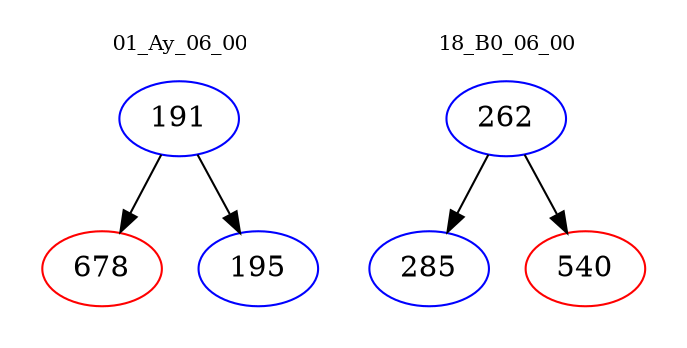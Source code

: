 digraph{
subgraph cluster_0 {
color = white
label = "01_Ay_06_00";
fontsize=10;
T0_191 [label="191", color="blue"]
T0_191 -> T0_678 [color="black"]
T0_678 [label="678", color="red"]
T0_191 -> T0_195 [color="black"]
T0_195 [label="195", color="blue"]
}
subgraph cluster_1 {
color = white
label = "18_B0_06_00";
fontsize=10;
T1_262 [label="262", color="blue"]
T1_262 -> T1_285 [color="black"]
T1_285 [label="285", color="blue"]
T1_262 -> T1_540 [color="black"]
T1_540 [label="540", color="red"]
}
}
